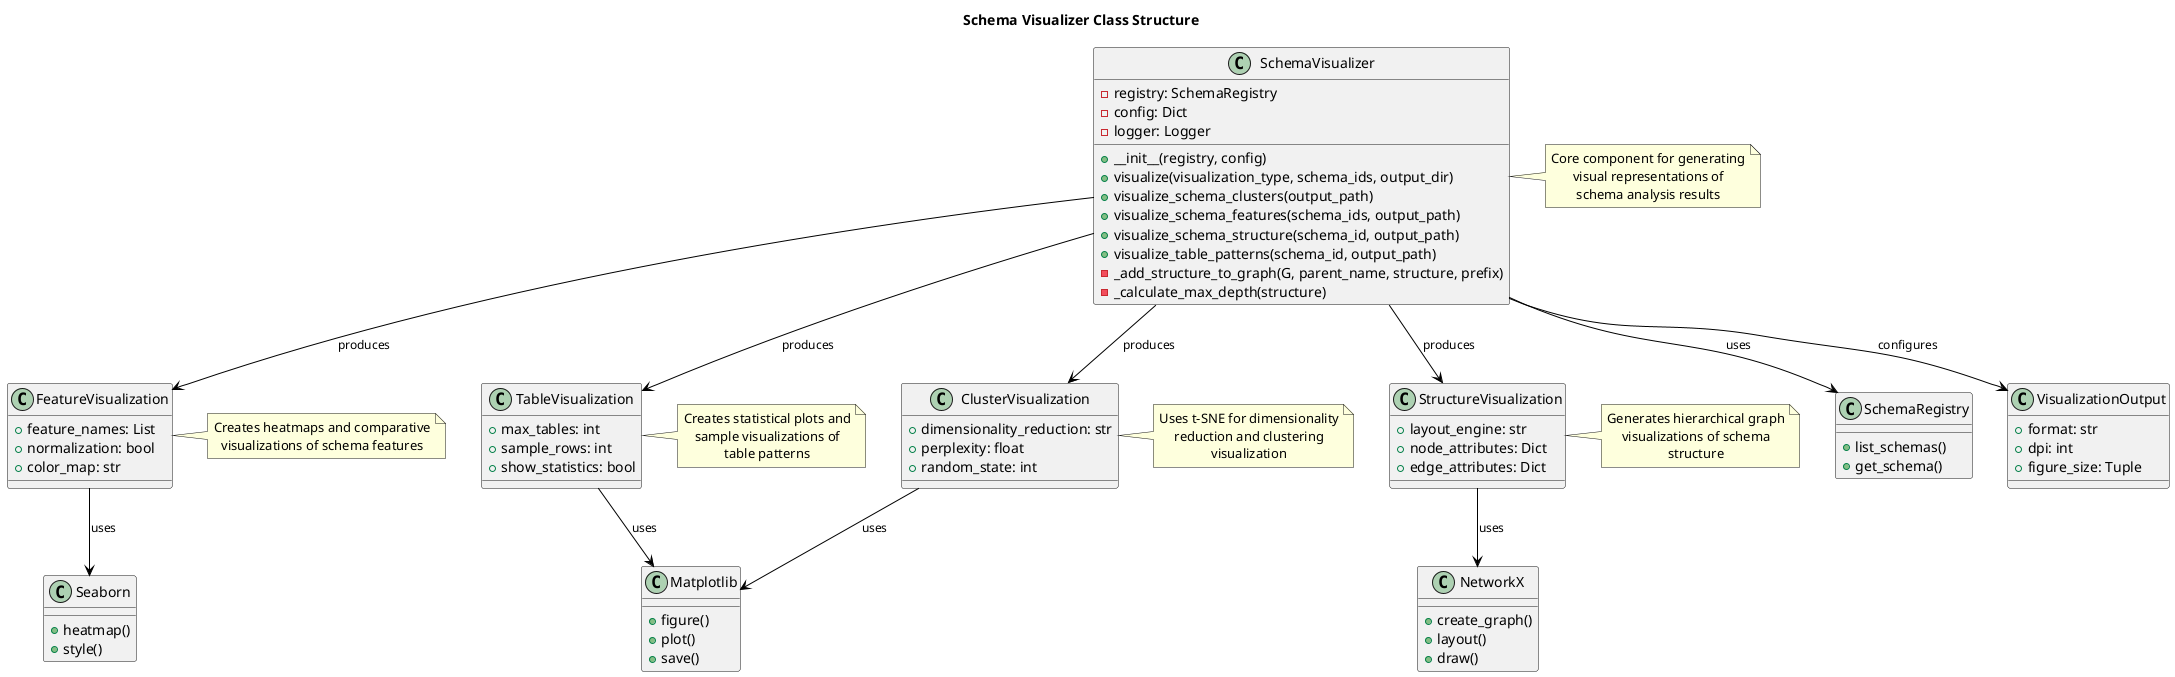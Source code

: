 @startuml SchemaVisualizer_Class

!include <archimate/Archimate>

' Title
title Schema Visualizer Class Structure

' Classes
class SchemaVisualizer {
  - registry: SchemaRegistry
  - config: Dict
  - logger: Logger
  + __init__(registry, config)
  + visualize(visualization_type, schema_ids, output_dir)
  + visualize_schema_clusters(output_path)
  + visualize_schema_features(schema_ids, output_path)
  + visualize_schema_structure(schema_id, output_path)
  + visualize_table_patterns(schema_id, output_path)
  - _add_structure_to_graph(G, parent_name, structure, prefix)
  - _calculate_max_depth(structure)
}

class SchemaRegistry {
  + list_schemas()
  + get_schema()
}

' Visualization Types
class ClusterVisualization {
  + dimensionality_reduction: str
  + perplexity: float
  + random_state: int
}

class FeatureVisualization {
  + feature_names: List
  + normalization: bool
  + color_map: str
}

class StructureVisualization {
  + layout_engine: str
  + node_attributes: Dict
  + edge_attributes: Dict
}

class TableVisualization {
  + max_tables: int
  + sample_rows: int
  + show_statistics: bool
}

' Output Formats
class VisualizationOutput {
  + format: str
  + dpi: int
  + figure_size: Tuple
}

' Dependencies
class NetworkX {
  + create_graph()
  + layout()
  + draw()
}

class Matplotlib {
  + figure()
  + plot()
  + save()
}

class Seaborn {
  + heatmap()
  + style()
}

' Relationships
SchemaVisualizer --> SchemaRegistry : uses
SchemaVisualizer --> ClusterVisualization : produces
SchemaVisualizer --> FeatureVisualization : produces
SchemaVisualizer --> StructureVisualization : produces
SchemaVisualizer --> TableVisualization : produces
SchemaVisualizer --> VisualizationOutput : configures

ClusterVisualization --> Matplotlib : uses
FeatureVisualization --> Seaborn : uses
StructureVisualization --> NetworkX : uses
TableVisualization --> Matplotlib : uses

' Notes
note right of SchemaVisualizer
  Core component for generating
  visual representations of
  schema analysis results
end note

note right of ClusterVisualization
  Uses t-SNE for dimensionality
  reduction and clustering
  visualization
end note

note right of FeatureVisualization
  Creates heatmaps and comparative
  visualizations of schema features
end note

note right of StructureVisualization
  Generates hierarchical graph
  visualizations of schema
  structure
end note

note right of TableVisualization
  Creates statistical plots and
  sample visualizations of
  table patterns
end note

@enduml
